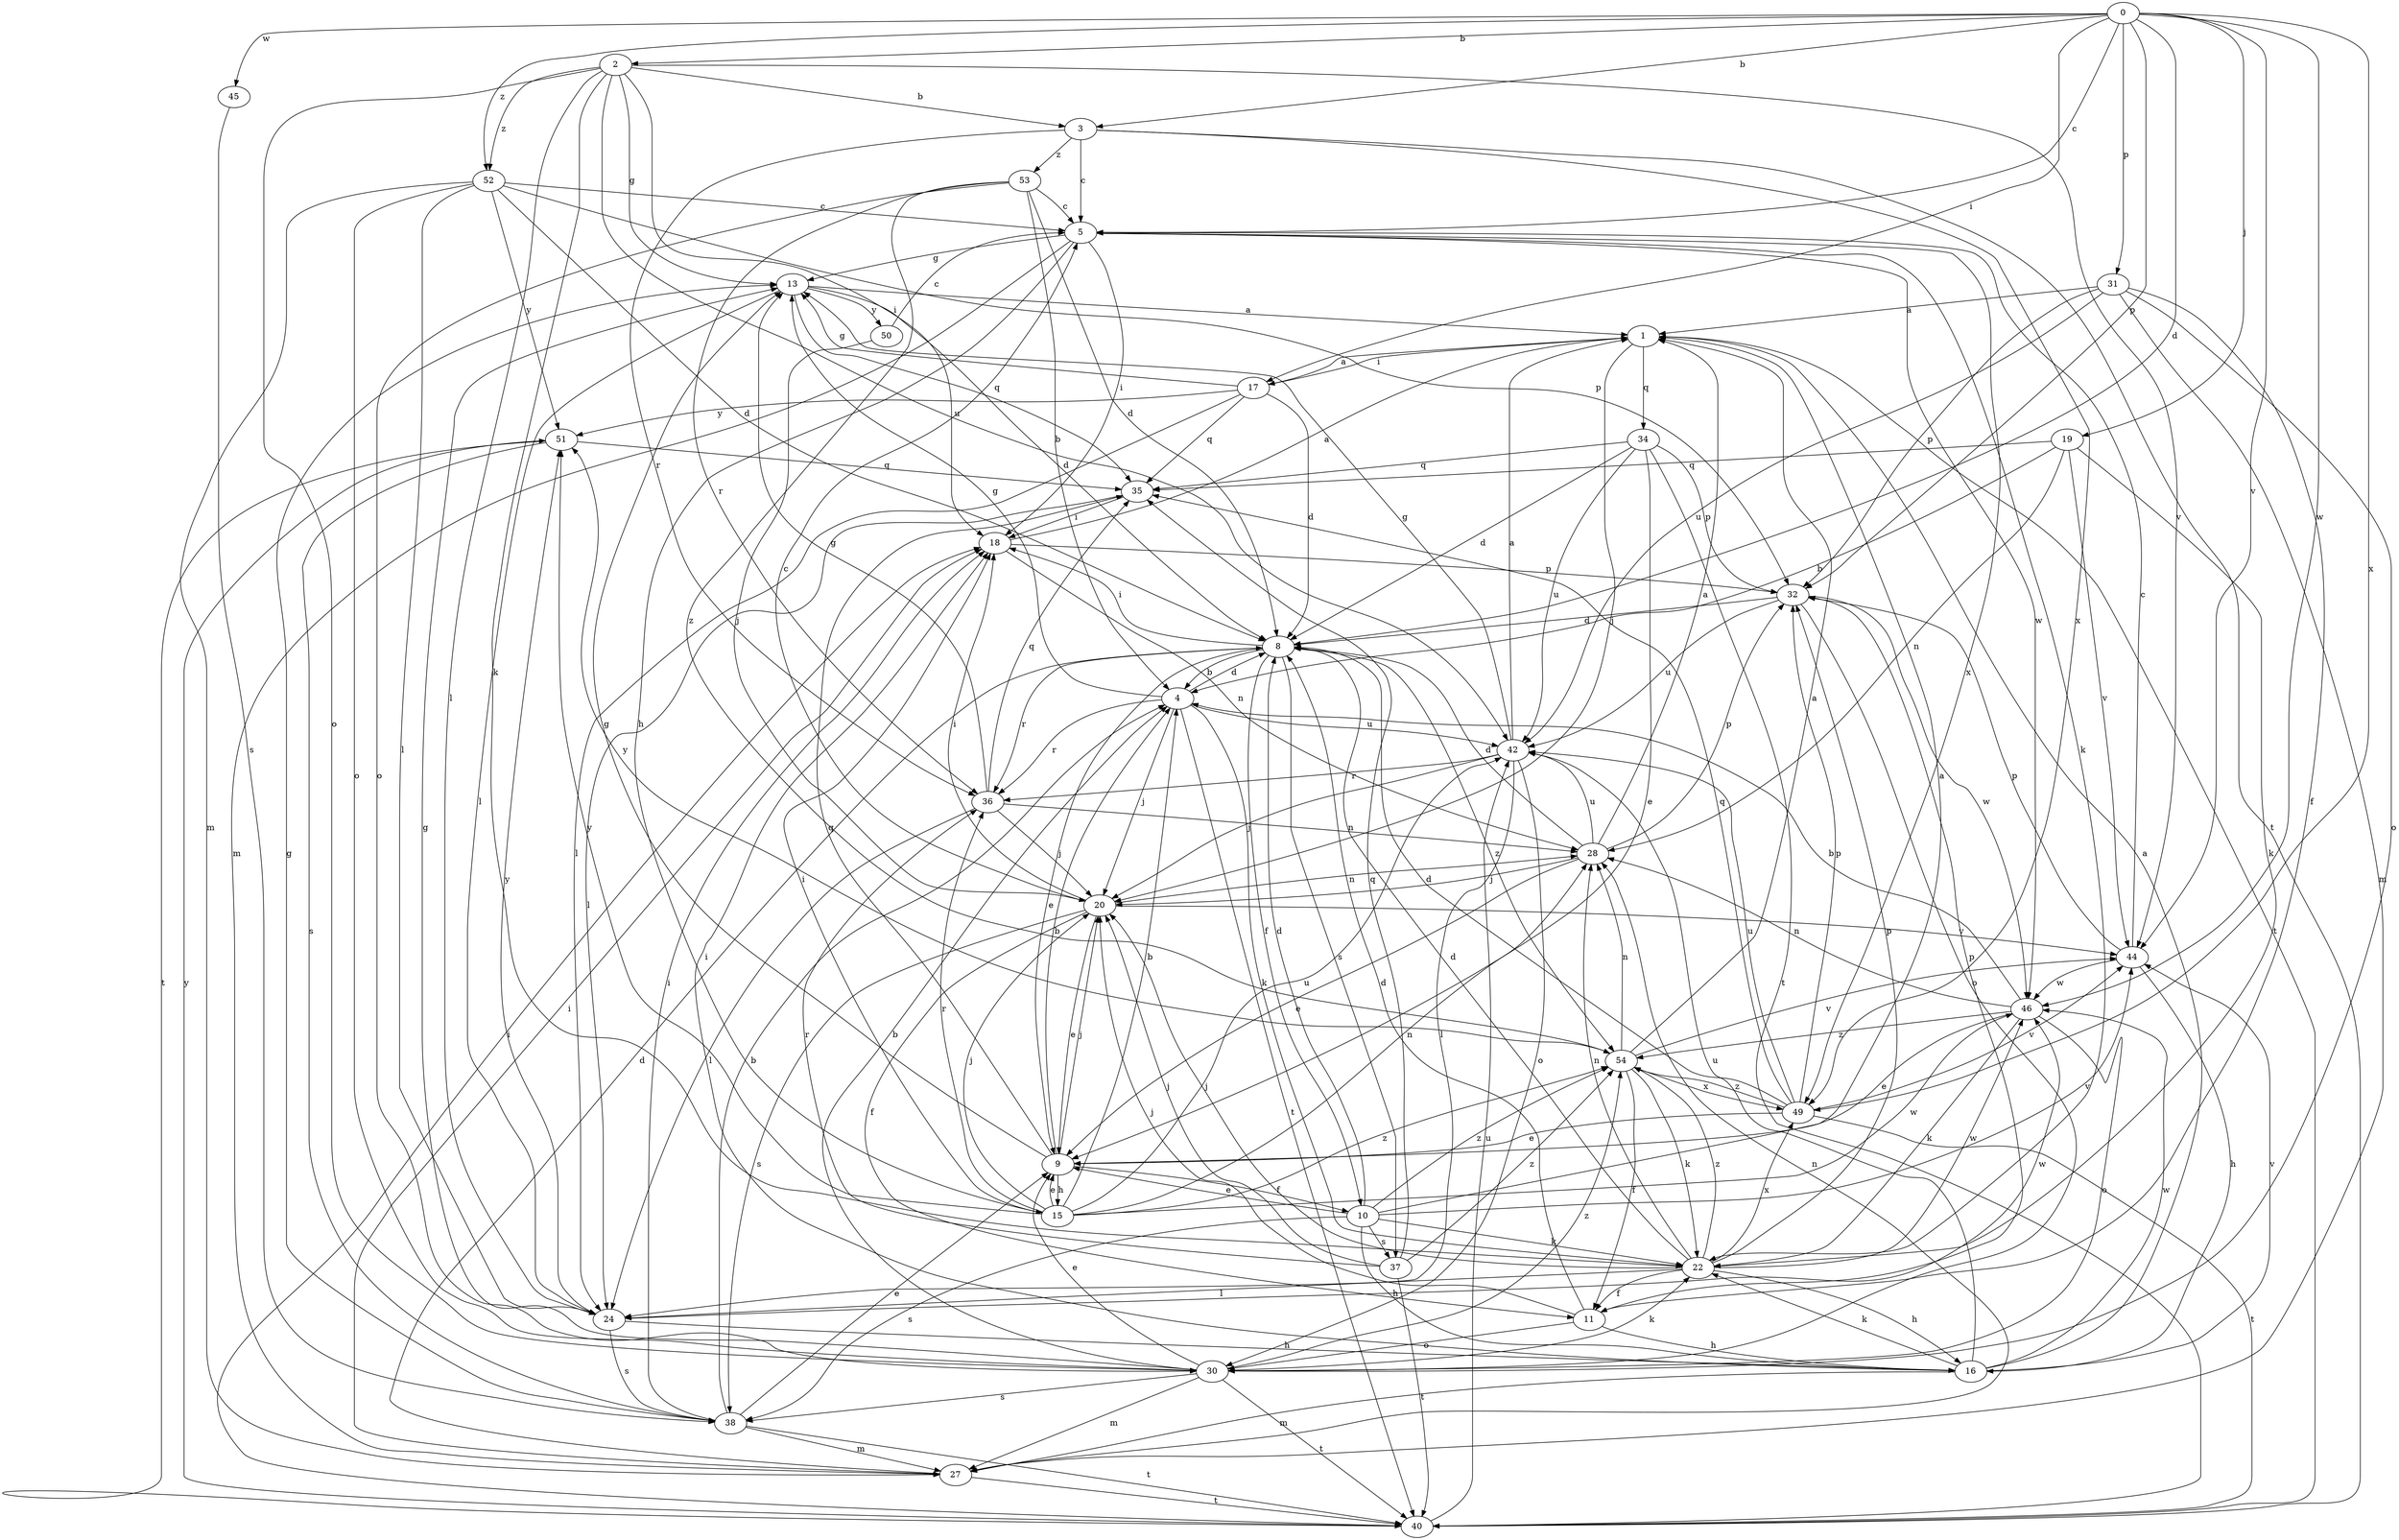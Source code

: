 strict digraph  {
0;
1;
2;
3;
4;
5;
8;
9;
10;
11;
13;
15;
16;
17;
18;
19;
20;
22;
24;
27;
28;
30;
31;
32;
34;
35;
36;
37;
38;
40;
42;
44;
45;
46;
49;
50;
51;
52;
53;
54;
0 -> 2  [label=b];
0 -> 3  [label=b];
0 -> 5  [label=c];
0 -> 8  [label=d];
0 -> 17  [label=i];
0 -> 19  [label=j];
0 -> 31  [label=p];
0 -> 32  [label=p];
0 -> 44  [label=v];
0 -> 45  [label=w];
0 -> 46  [label=w];
0 -> 49  [label=x];
0 -> 52  [label=z];
1 -> 17  [label=i];
1 -> 20  [label=j];
1 -> 34  [label=q];
1 -> 40  [label=t];
2 -> 3  [label=b];
2 -> 13  [label=g];
2 -> 18  [label=i];
2 -> 22  [label=k];
2 -> 24  [label=l];
2 -> 30  [label=o];
2 -> 42  [label=u];
2 -> 44  [label=v];
2 -> 52  [label=z];
3 -> 5  [label=c];
3 -> 36  [label=r];
3 -> 40  [label=t];
3 -> 49  [label=x];
3 -> 53  [label=z];
4 -> 8  [label=d];
4 -> 13  [label=g];
4 -> 20  [label=j];
4 -> 22  [label=k];
4 -> 36  [label=r];
4 -> 40  [label=t];
4 -> 42  [label=u];
5 -> 13  [label=g];
5 -> 15  [label=h];
5 -> 18  [label=i];
5 -> 22  [label=k];
5 -> 27  [label=m];
5 -> 46  [label=w];
5 -> 49  [label=x];
8 -> 4  [label=b];
8 -> 9  [label=e];
8 -> 10  [label=f];
8 -> 18  [label=i];
8 -> 36  [label=r];
8 -> 37  [label=s];
8 -> 54  [label=z];
9 -> 4  [label=b];
9 -> 10  [label=f];
9 -> 13  [label=g];
9 -> 15  [label=h];
9 -> 20  [label=j];
9 -> 35  [label=q];
10 -> 1  [label=a];
10 -> 8  [label=d];
10 -> 9  [label=e];
10 -> 16  [label=h];
10 -> 22  [label=k];
10 -> 37  [label=s];
10 -> 38  [label=s];
10 -> 44  [label=v];
10 -> 54  [label=z];
11 -> 8  [label=d];
11 -> 16  [label=h];
11 -> 20  [label=j];
11 -> 30  [label=o];
11 -> 32  [label=p];
13 -> 1  [label=a];
13 -> 8  [label=d];
13 -> 24  [label=l];
13 -> 35  [label=q];
13 -> 50  [label=y];
15 -> 4  [label=b];
15 -> 9  [label=e];
15 -> 18  [label=i];
15 -> 20  [label=j];
15 -> 28  [label=n];
15 -> 36  [label=r];
15 -> 42  [label=u];
15 -> 46  [label=w];
15 -> 51  [label=y];
15 -> 54  [label=z];
16 -> 1  [label=a];
16 -> 18  [label=i];
16 -> 22  [label=k];
16 -> 27  [label=m];
16 -> 42  [label=u];
16 -> 44  [label=v];
16 -> 46  [label=w];
17 -> 1  [label=a];
17 -> 8  [label=d];
17 -> 13  [label=g];
17 -> 24  [label=l];
17 -> 35  [label=q];
17 -> 51  [label=y];
18 -> 1  [label=a];
18 -> 28  [label=n];
18 -> 32  [label=p];
19 -> 4  [label=b];
19 -> 22  [label=k];
19 -> 28  [label=n];
19 -> 35  [label=q];
19 -> 44  [label=v];
20 -> 5  [label=c];
20 -> 9  [label=e];
20 -> 11  [label=f];
20 -> 18  [label=i];
20 -> 28  [label=n];
20 -> 38  [label=s];
20 -> 44  [label=v];
22 -> 8  [label=d];
22 -> 11  [label=f];
22 -> 16  [label=h];
22 -> 20  [label=j];
22 -> 24  [label=l];
22 -> 28  [label=n];
22 -> 32  [label=p];
22 -> 46  [label=w];
22 -> 49  [label=x];
22 -> 54  [label=z];
24 -> 16  [label=h];
24 -> 38  [label=s];
24 -> 46  [label=w];
24 -> 51  [label=y];
27 -> 8  [label=d];
27 -> 18  [label=i];
27 -> 28  [label=n];
27 -> 40  [label=t];
28 -> 1  [label=a];
28 -> 8  [label=d];
28 -> 9  [label=e];
28 -> 20  [label=j];
28 -> 32  [label=p];
28 -> 42  [label=u];
30 -> 4  [label=b];
30 -> 9  [label=e];
30 -> 13  [label=g];
30 -> 22  [label=k];
30 -> 27  [label=m];
30 -> 38  [label=s];
30 -> 40  [label=t];
30 -> 54  [label=z];
31 -> 1  [label=a];
31 -> 11  [label=f];
31 -> 27  [label=m];
31 -> 30  [label=o];
31 -> 32  [label=p];
31 -> 42  [label=u];
32 -> 8  [label=d];
32 -> 30  [label=o];
32 -> 42  [label=u];
32 -> 46  [label=w];
34 -> 8  [label=d];
34 -> 9  [label=e];
34 -> 32  [label=p];
34 -> 35  [label=q];
34 -> 40  [label=t];
34 -> 42  [label=u];
35 -> 18  [label=i];
35 -> 24  [label=l];
36 -> 13  [label=g];
36 -> 20  [label=j];
36 -> 24  [label=l];
36 -> 28  [label=n];
36 -> 35  [label=q];
37 -> 20  [label=j];
37 -> 35  [label=q];
37 -> 36  [label=r];
37 -> 40  [label=t];
37 -> 54  [label=z];
38 -> 4  [label=b];
38 -> 9  [label=e];
38 -> 13  [label=g];
38 -> 18  [label=i];
38 -> 27  [label=m];
38 -> 40  [label=t];
40 -> 18  [label=i];
40 -> 42  [label=u];
40 -> 51  [label=y];
42 -> 1  [label=a];
42 -> 13  [label=g];
42 -> 20  [label=j];
42 -> 24  [label=l];
42 -> 30  [label=o];
42 -> 36  [label=r];
44 -> 5  [label=c];
44 -> 16  [label=h];
44 -> 32  [label=p];
44 -> 46  [label=w];
45 -> 38  [label=s];
46 -> 4  [label=b];
46 -> 9  [label=e];
46 -> 22  [label=k];
46 -> 28  [label=n];
46 -> 30  [label=o];
46 -> 54  [label=z];
49 -> 8  [label=d];
49 -> 9  [label=e];
49 -> 32  [label=p];
49 -> 35  [label=q];
49 -> 40  [label=t];
49 -> 42  [label=u];
49 -> 44  [label=v];
49 -> 54  [label=z];
50 -> 5  [label=c];
50 -> 20  [label=j];
51 -> 35  [label=q];
51 -> 38  [label=s];
51 -> 40  [label=t];
52 -> 5  [label=c];
52 -> 8  [label=d];
52 -> 24  [label=l];
52 -> 27  [label=m];
52 -> 30  [label=o];
52 -> 32  [label=p];
52 -> 51  [label=y];
53 -> 4  [label=b];
53 -> 5  [label=c];
53 -> 8  [label=d];
53 -> 30  [label=o];
53 -> 36  [label=r];
53 -> 54  [label=z];
54 -> 1  [label=a];
54 -> 11  [label=f];
54 -> 22  [label=k];
54 -> 28  [label=n];
54 -> 44  [label=v];
54 -> 49  [label=x];
54 -> 51  [label=y];
}
